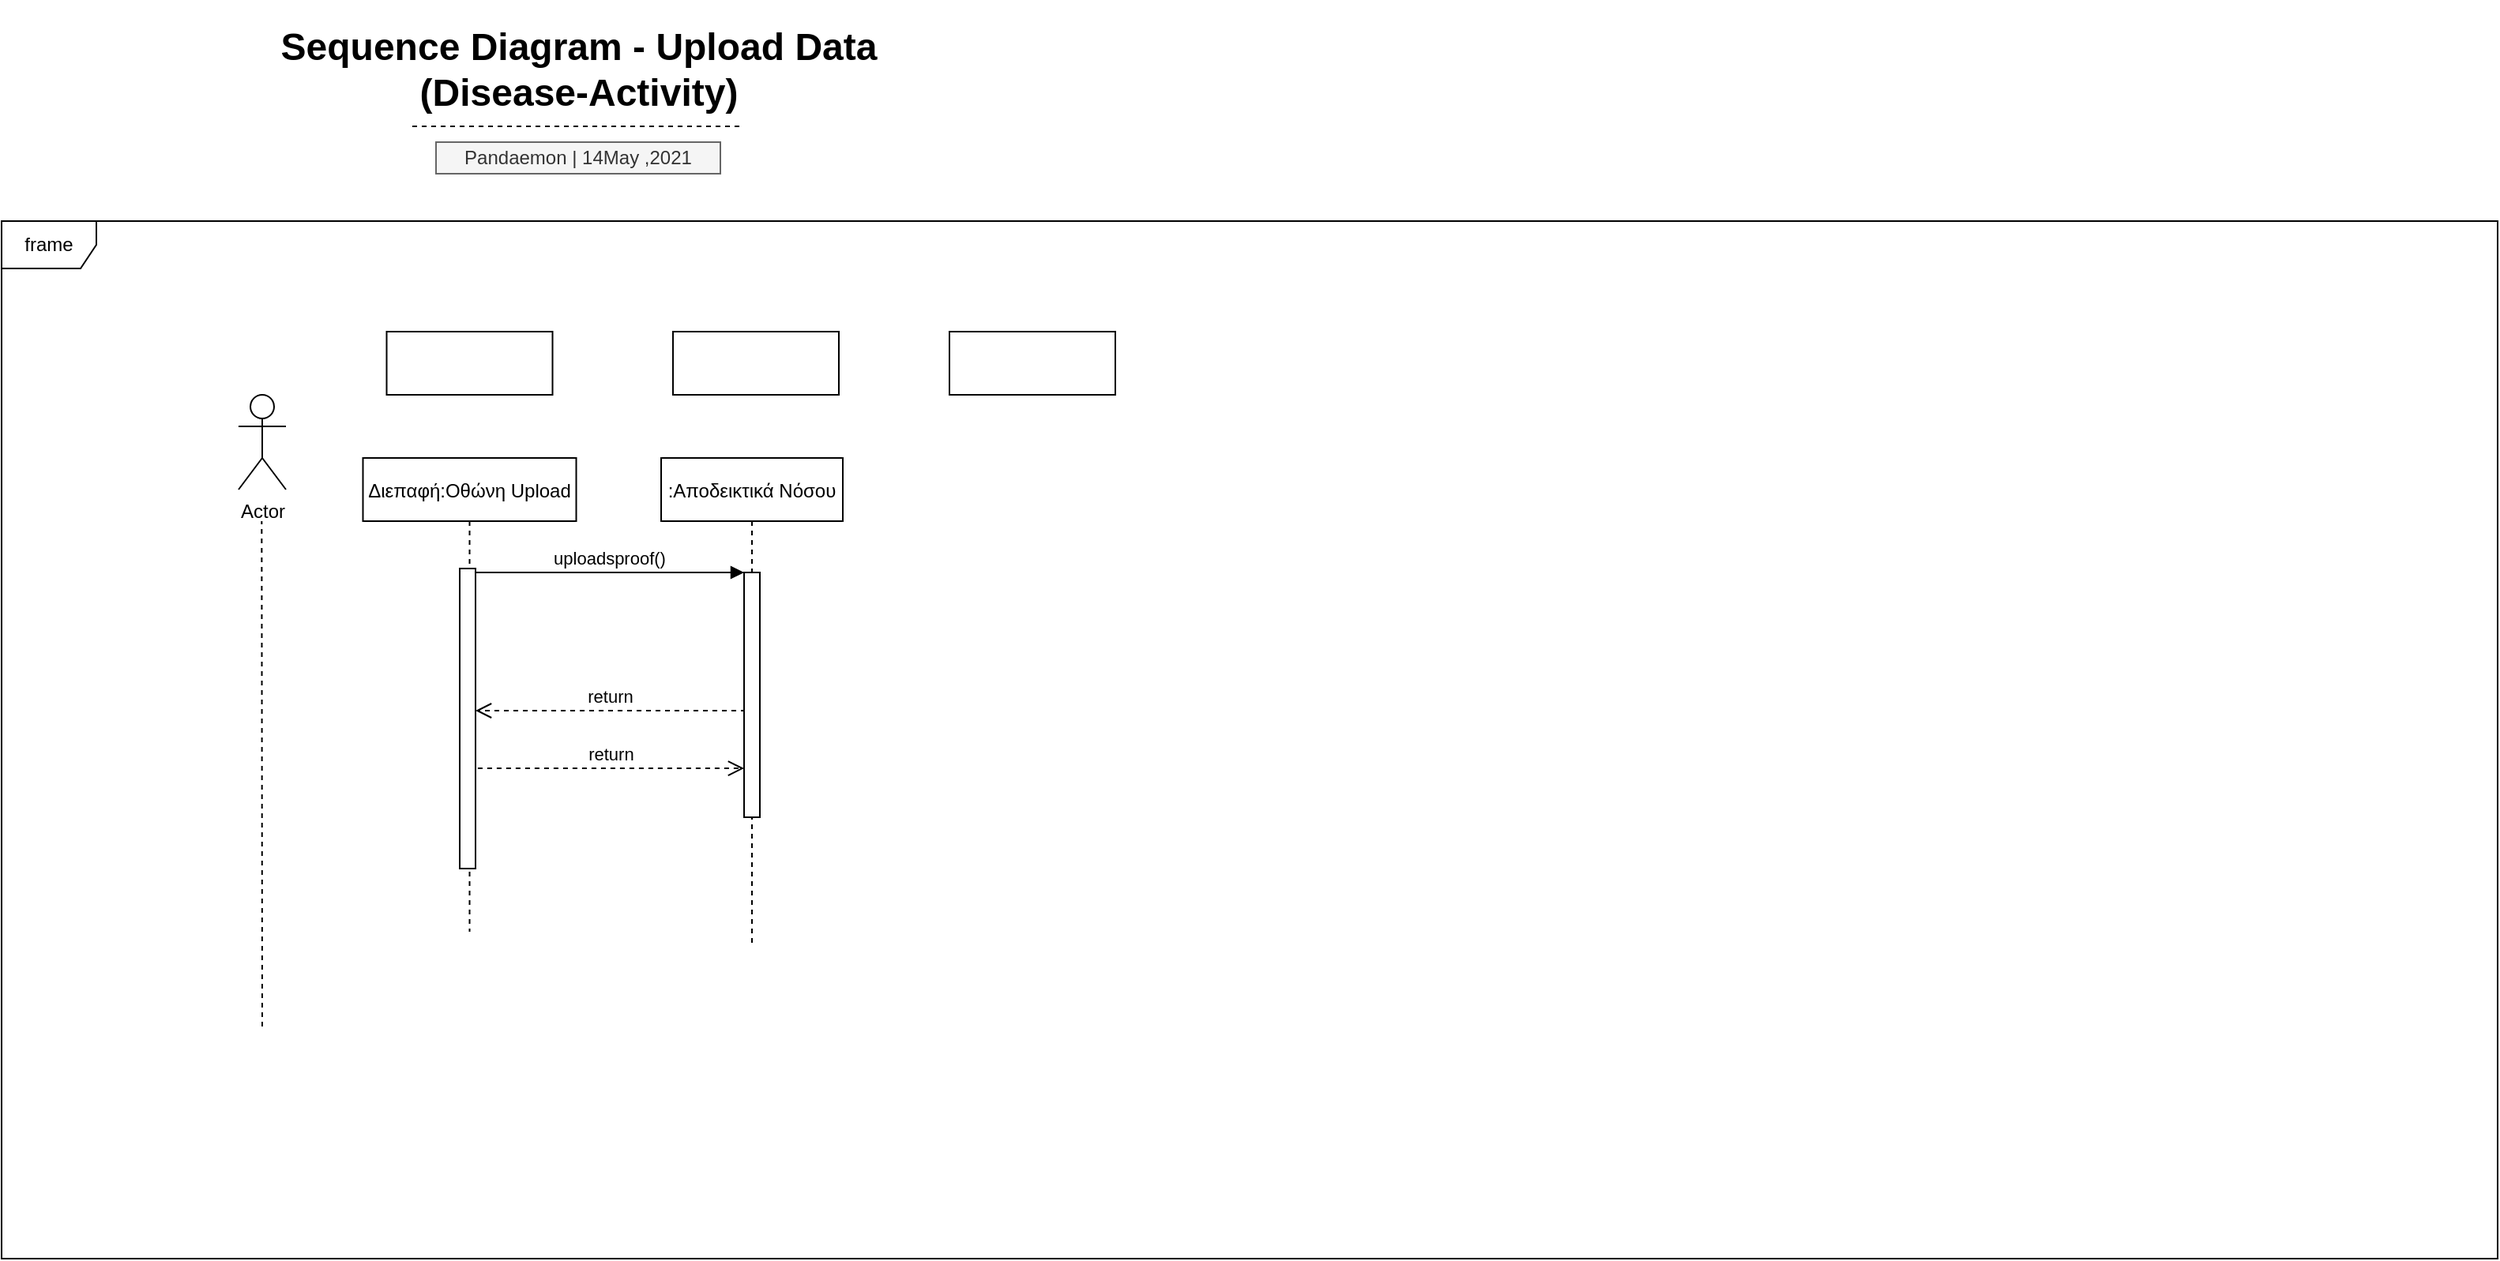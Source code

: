 <mxfile version="14.6.13" type="device"><diagram id="kgpKYQtTHZ0yAKxKKP6v" name="Page-1"><mxGraphModel dx="1718" dy="943" grid="1" gridSize="10" guides="1" tooltips="1" connect="1" arrows="1" fold="1" page="1" pageScale="1" pageWidth="850" pageHeight="1100" math="0" shadow="0"><root><mxCell id="0"/><mxCell id="1" parent="0"/><mxCell id="yswF-XRlM-i2mDEN6N3y-9" value="frame" style="shape=umlFrame;whiteSpace=wrap;html=1;" vertex="1" parent="1"><mxGeometry x="60" y="160" width="1580" height="657" as="geometry"/></mxCell><mxCell id="3nuBFxr9cyL0pnOWT2aG-1" value="Διεπαφή:Οθώνη Upload" style="shape=umlLifeline;perimeter=lifelinePerimeter;container=0;collapsible=0;recursiveResize=0;rounded=0;shadow=0;strokeWidth=1;" parent="1" vertex="1"><mxGeometry x="288.75" y="310" width="135" height="300" as="geometry"/></mxCell><mxCell id="3nuBFxr9cyL0pnOWT2aG-5" value=":Αποδεικτικά Νόσου" style="shape=umlLifeline;perimeter=lifelinePerimeter;container=0;collapsible=0;recursiveResize=0;rounded=0;shadow=0;strokeWidth=1;" parent="1" vertex="1"><mxGeometry x="477.5" y="310" width="115" height="310" as="geometry"/></mxCell><mxCell id="3nuBFxr9cyL0pnOWT2aG-7" value="return" style="verticalAlign=bottom;endArrow=open;dashed=1;endSize=8;shadow=0;strokeWidth=1;" parent="1" target="3nuBFxr9cyL0pnOWT2aG-2" edge="1"><mxGeometry relative="1" as="geometry"><mxPoint x="460" y="466" as="targetPoint"/><mxPoint x="531" y="470" as="sourcePoint"/><Array as="points"><mxPoint x="460" y="470"/></Array></mxGeometry></mxCell><mxCell id="3nuBFxr9cyL0pnOWT2aG-8" value="uploadsproof()" style="verticalAlign=bottom;endArrow=block;entryX=0;entryY=0;shadow=0;strokeWidth=1;" parent="1" source="3nuBFxr9cyL0pnOWT2aG-2" target="3nuBFxr9cyL0pnOWT2aG-6" edge="1"><mxGeometry relative="1" as="geometry"><mxPoint x="460" y="390" as="sourcePoint"/></mxGeometry></mxCell><mxCell id="3nuBFxr9cyL0pnOWT2aG-10" value="return" style="verticalAlign=bottom;endArrow=open;dashed=1;endSize=8;exitX=1.145;exitY=0.666;shadow=0;strokeWidth=1;exitDx=0;exitDy=0;exitPerimeter=0;" parent="1" source="3nuBFxr9cyL0pnOWT2aG-2" target="3nuBFxr9cyL0pnOWT2aG-6" edge="1"><mxGeometry relative="1" as="geometry"><mxPoint x="425" y="487" as="targetPoint"/><mxPoint x="380.0" y="506" as="sourcePoint"/></mxGeometry></mxCell><mxCell id="yswF-XRlM-i2mDEN6N3y-1" value="&lt;h1&gt;Sequence Diagram - Upload Data (Disease-Activity)&lt;/h1&gt;" style="text;html=1;strokeColor=none;fillColor=none;spacing=5;spacingTop=-20;whiteSpace=wrap;overflow=hidden;rounded=0;fontFamily=Helvetica;align=center;" vertex="1" parent="1"><mxGeometry x="178" y="30" width="495" height="120" as="geometry"/></mxCell><mxCell id="yswF-XRlM-i2mDEN6N3y-2" value="Pandaemon | 14May ,2021" style="text;html=1;strokeColor=#666666;fillColor=#f5f5f5;align=center;verticalAlign=middle;whiteSpace=wrap;rounded=0;fontFamily=Helvetica;fontStyle=0;fontColor=#333333;" vertex="1" parent="1"><mxGeometry x="335" y="110" width="180" height="20" as="geometry"/></mxCell><mxCell id="yswF-XRlM-i2mDEN6N3y-3" value="" style="endArrow=none;dashed=1;html=1;fontFamily=Helvetica;" edge="1" parent="1"><mxGeometry width="50" height="50" relative="1" as="geometry"><mxPoint x="320" y="100" as="sourcePoint"/><mxPoint x="530" y="100" as="targetPoint"/></mxGeometry></mxCell><mxCell id="yswF-XRlM-i2mDEN6N3y-4" value="Actor" style="shape=umlActor;verticalLabelPosition=bottom;verticalAlign=top;html=1;outlineConnect=0;" vertex="1" parent="1"><mxGeometry x="210" y="270" width="30" height="60" as="geometry"/></mxCell><mxCell id="yswF-XRlM-i2mDEN6N3y-5" value="" style="endArrow=none;dashed=1;html=1;" edge="1" parent="1"><mxGeometry width="50" height="50" relative="1" as="geometry"><mxPoint x="225" y="670" as="sourcePoint"/><mxPoint x="224.66" y="350" as="targetPoint"/></mxGeometry></mxCell><mxCell id="yswF-XRlM-i2mDEN6N3y-6" value="" style="rounded=0;whiteSpace=wrap;html=1;" vertex="1" parent="1"><mxGeometry x="303.75" y="230" width="105" height="40" as="geometry"/></mxCell><mxCell id="yswF-XRlM-i2mDEN6N3y-7" value="" style="rounded=0;whiteSpace=wrap;html=1;" vertex="1" parent="1"><mxGeometry x="485" y="230" width="105" height="40" as="geometry"/></mxCell><mxCell id="yswF-XRlM-i2mDEN6N3y-8" value="" style="rounded=0;whiteSpace=wrap;html=1;" vertex="1" parent="1"><mxGeometry x="660" y="230" width="105" height="40" as="geometry"/></mxCell><mxCell id="3nuBFxr9cyL0pnOWT2aG-6" value="" style="points=[];perimeter=orthogonalPerimeter;rounded=0;shadow=0;strokeWidth=1;" parent="1" vertex="1"><mxGeometry x="530" y="382.5" width="10" height="155" as="geometry"/></mxCell><mxCell id="3nuBFxr9cyL0pnOWT2aG-2" value="" style="points=[];perimeter=orthogonalPerimeter;rounded=0;shadow=0;strokeWidth=1;" parent="1" vertex="1"><mxGeometry x="350" y="380" width="10" height="190" as="geometry"/></mxCell></root></mxGraphModel></diagram></mxfile>